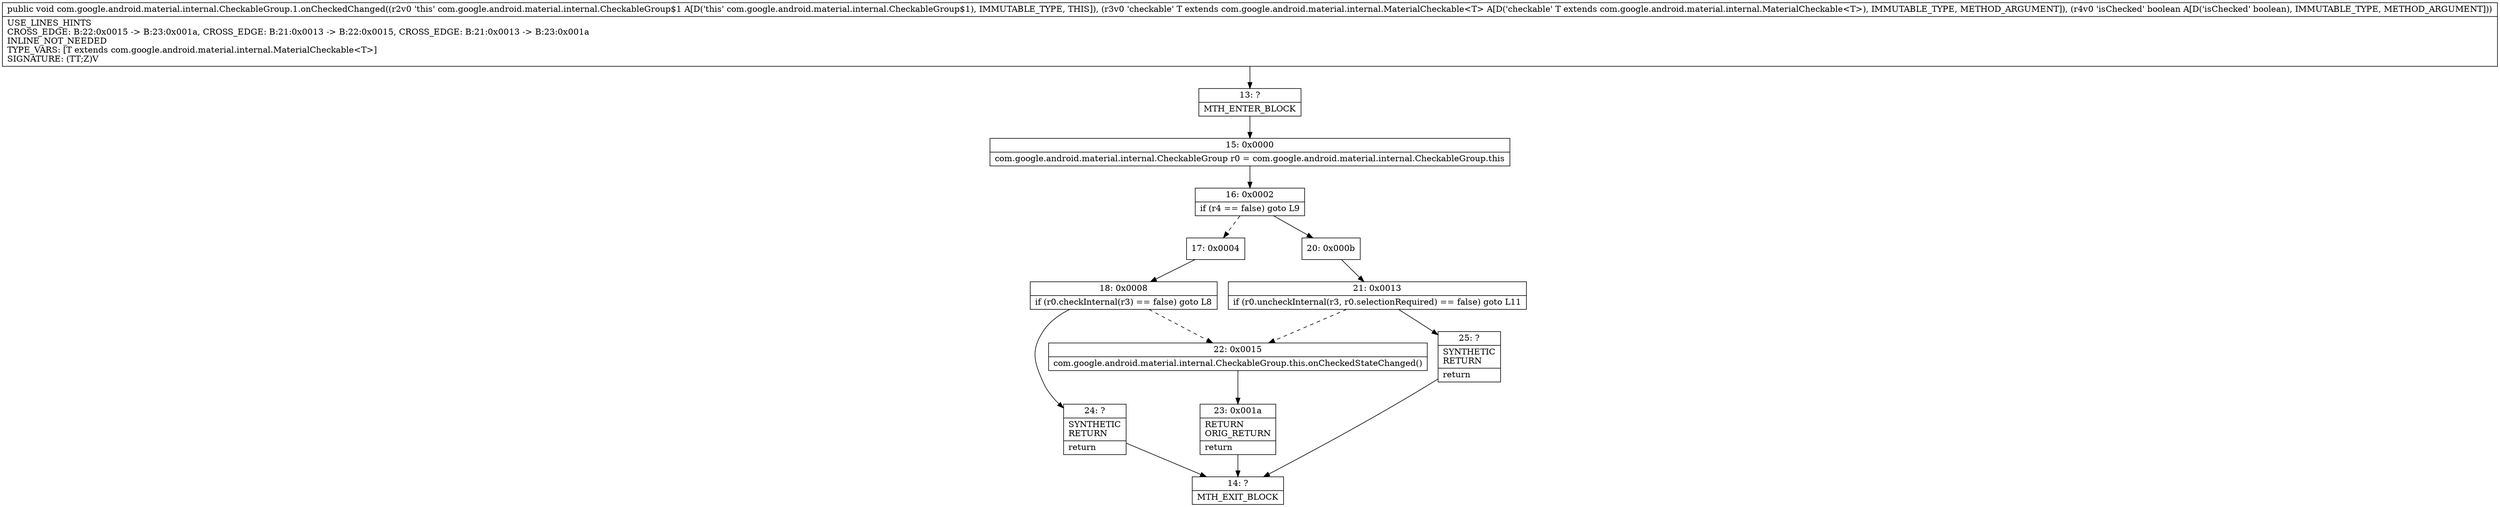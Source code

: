digraph "CFG forcom.google.android.material.internal.CheckableGroup.1.onCheckedChanged(Lcom\/google\/android\/material\/internal\/MaterialCheckable;Z)V" {
Node_13 [shape=record,label="{13\:\ ?|MTH_ENTER_BLOCK\l}"];
Node_15 [shape=record,label="{15\:\ 0x0000|com.google.android.material.internal.CheckableGroup r0 = com.google.android.material.internal.CheckableGroup.this\l}"];
Node_16 [shape=record,label="{16\:\ 0x0002|if (r4 == false) goto L9\l}"];
Node_17 [shape=record,label="{17\:\ 0x0004}"];
Node_18 [shape=record,label="{18\:\ 0x0008|if (r0.checkInternal(r3) == false) goto L8\l}"];
Node_22 [shape=record,label="{22\:\ 0x0015|com.google.android.material.internal.CheckableGroup.this.onCheckedStateChanged()\l}"];
Node_23 [shape=record,label="{23\:\ 0x001a|RETURN\lORIG_RETURN\l|return\l}"];
Node_14 [shape=record,label="{14\:\ ?|MTH_EXIT_BLOCK\l}"];
Node_24 [shape=record,label="{24\:\ ?|SYNTHETIC\lRETURN\l|return\l}"];
Node_20 [shape=record,label="{20\:\ 0x000b}"];
Node_21 [shape=record,label="{21\:\ 0x0013|if (r0.uncheckInternal(r3, r0.selectionRequired) == false) goto L11\l}"];
Node_25 [shape=record,label="{25\:\ ?|SYNTHETIC\lRETURN\l|return\l}"];
MethodNode[shape=record,label="{public void com.google.android.material.internal.CheckableGroup.1.onCheckedChanged((r2v0 'this' com.google.android.material.internal.CheckableGroup$1 A[D('this' com.google.android.material.internal.CheckableGroup$1), IMMUTABLE_TYPE, THIS]), (r3v0 'checkable' T extends com.google.android.material.internal.MaterialCheckable\<T\> A[D('checkable' T extends com.google.android.material.internal.MaterialCheckable\<T\>), IMMUTABLE_TYPE, METHOD_ARGUMENT]), (r4v0 'isChecked' boolean A[D('isChecked' boolean), IMMUTABLE_TYPE, METHOD_ARGUMENT]))  | USE_LINES_HINTS\lCROSS_EDGE: B:22:0x0015 \-\> B:23:0x001a, CROSS_EDGE: B:21:0x0013 \-\> B:22:0x0015, CROSS_EDGE: B:21:0x0013 \-\> B:23:0x001a\lINLINE_NOT_NEEDED\lTYPE_VARS: [T extends com.google.android.material.internal.MaterialCheckable\<T\>]\lSIGNATURE: (TT;Z)V\l}"];
MethodNode -> Node_13;Node_13 -> Node_15;
Node_15 -> Node_16;
Node_16 -> Node_17[style=dashed];
Node_16 -> Node_20;
Node_17 -> Node_18;
Node_18 -> Node_22[style=dashed];
Node_18 -> Node_24;
Node_22 -> Node_23;
Node_23 -> Node_14;
Node_24 -> Node_14;
Node_20 -> Node_21;
Node_21 -> Node_22[style=dashed];
Node_21 -> Node_25;
Node_25 -> Node_14;
}

